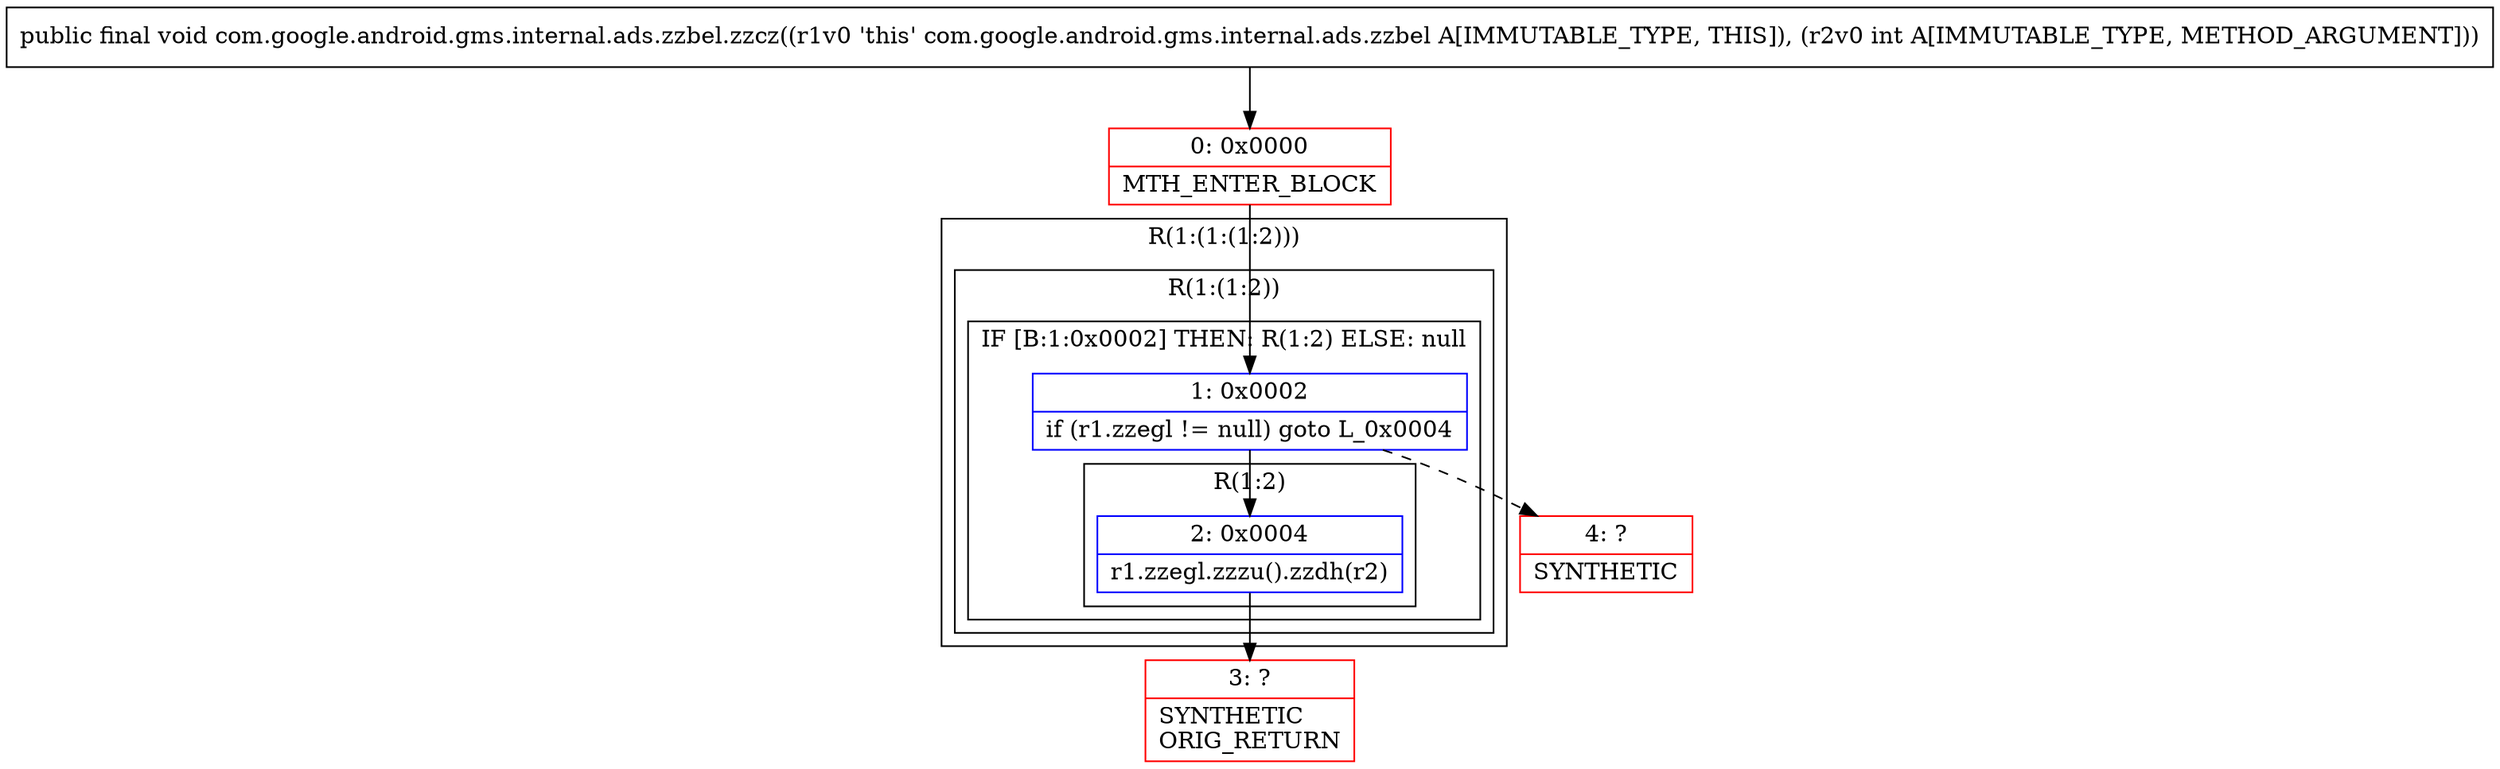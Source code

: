 digraph "CFG forcom.google.android.gms.internal.ads.zzbel.zzcz(I)V" {
subgraph cluster_Region_411608448 {
label = "R(1:(1:(1:2)))";
node [shape=record,color=blue];
subgraph cluster_Region_383085277 {
label = "R(1:(1:2))";
node [shape=record,color=blue];
subgraph cluster_IfRegion_1627135280 {
label = "IF [B:1:0x0002] THEN: R(1:2) ELSE: null";
node [shape=record,color=blue];
Node_1 [shape=record,label="{1\:\ 0x0002|if (r1.zzegl != null) goto L_0x0004\l}"];
subgraph cluster_Region_1646843671 {
label = "R(1:2)";
node [shape=record,color=blue];
Node_2 [shape=record,label="{2\:\ 0x0004|r1.zzegl.zzzu().zzdh(r2)\l}"];
}
}
}
}
Node_0 [shape=record,color=red,label="{0\:\ 0x0000|MTH_ENTER_BLOCK\l}"];
Node_3 [shape=record,color=red,label="{3\:\ ?|SYNTHETIC\lORIG_RETURN\l}"];
Node_4 [shape=record,color=red,label="{4\:\ ?|SYNTHETIC\l}"];
MethodNode[shape=record,label="{public final void com.google.android.gms.internal.ads.zzbel.zzcz((r1v0 'this' com.google.android.gms.internal.ads.zzbel A[IMMUTABLE_TYPE, THIS]), (r2v0 int A[IMMUTABLE_TYPE, METHOD_ARGUMENT])) }"];
MethodNode -> Node_0;
Node_1 -> Node_2;
Node_1 -> Node_4[style=dashed];
Node_2 -> Node_3;
Node_0 -> Node_1;
}

